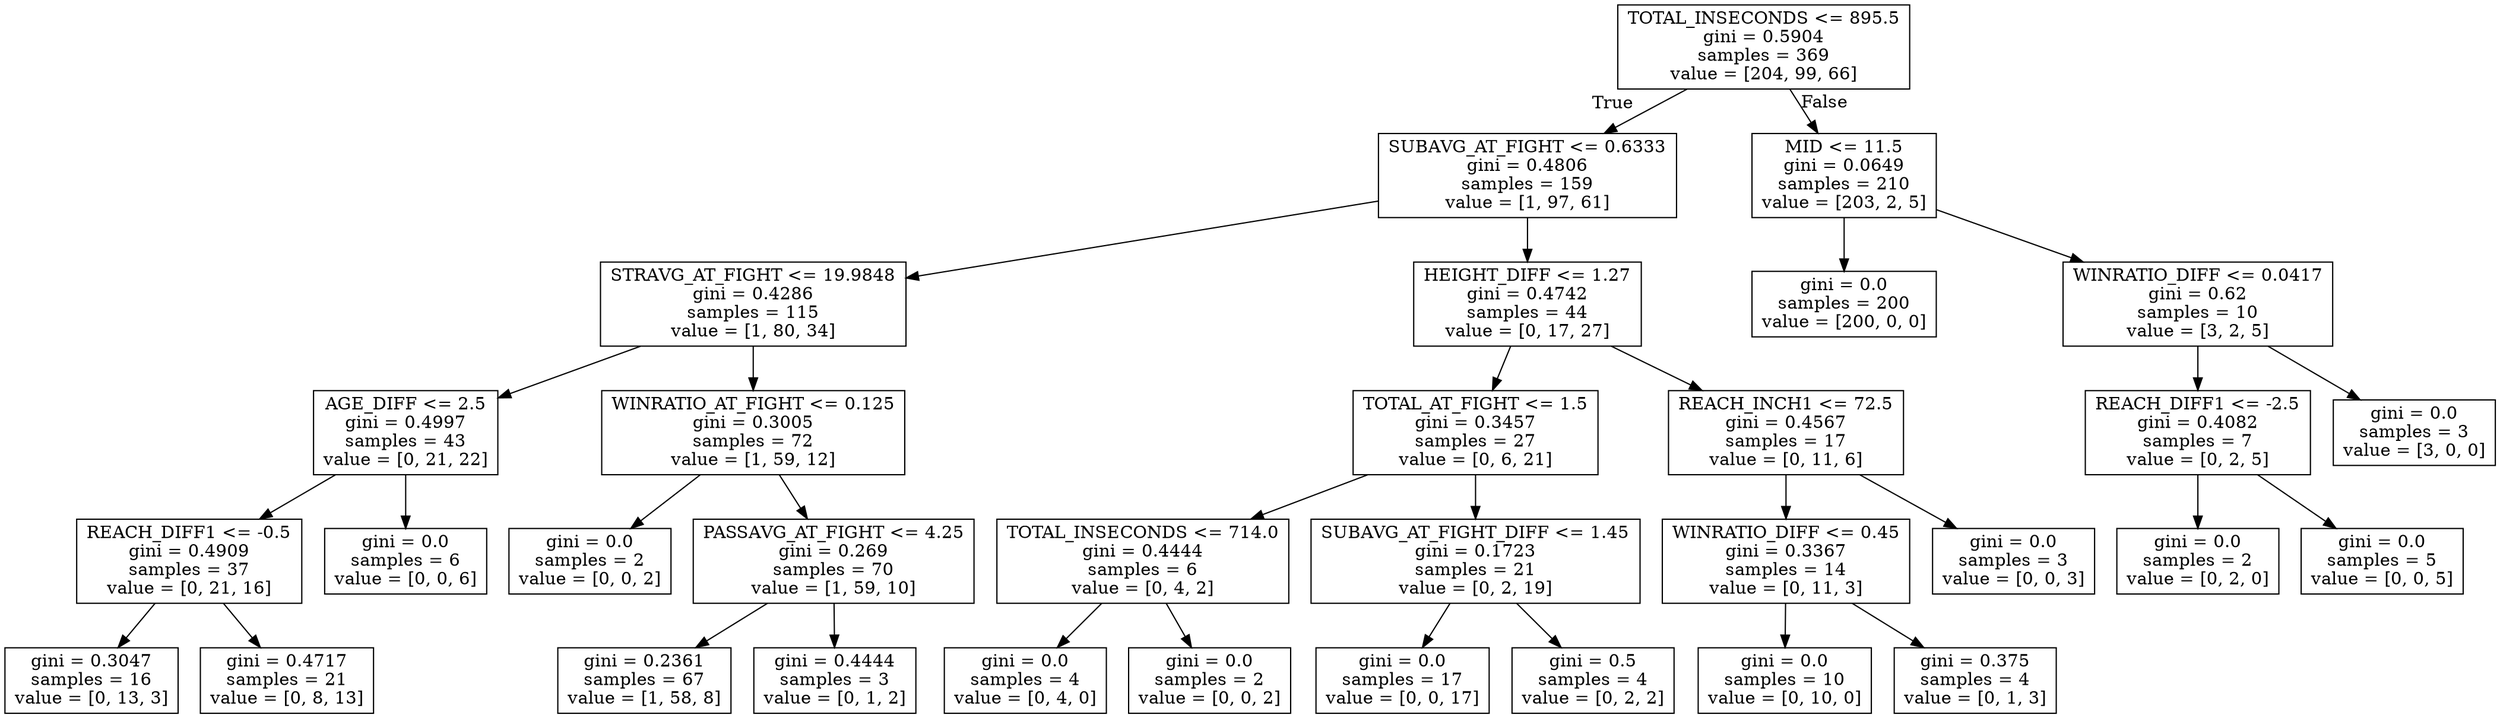 digraph Tree {
node [shape=box] ;
0 [label="TOTAL_INSECONDS <= 895.5\ngini = 0.5904\nsamples = 369\nvalue = [204, 99, 66]"] ;
1 [label="SUBAVG_AT_FIGHT <= 0.6333\ngini = 0.4806\nsamples = 159\nvalue = [1, 97, 61]"] ;
0 -> 1 [labeldistance=2.5, labelangle=45, headlabel="True"] ;
2 [label="STRAVG_AT_FIGHT <= 19.9848\ngini = 0.4286\nsamples = 115\nvalue = [1, 80, 34]"] ;
1 -> 2 ;
3 [label="AGE_DIFF <= 2.5\ngini = 0.4997\nsamples = 43\nvalue = [0, 21, 22]"] ;
2 -> 3 ;
4 [label="REACH_DIFF1 <= -0.5\ngini = 0.4909\nsamples = 37\nvalue = [0, 21, 16]"] ;
3 -> 4 ;
5 [label="gini = 0.3047\nsamples = 16\nvalue = [0, 13, 3]"] ;
4 -> 5 ;
6 [label="gini = 0.4717\nsamples = 21\nvalue = [0, 8, 13]"] ;
4 -> 6 ;
7 [label="gini = 0.0\nsamples = 6\nvalue = [0, 0, 6]"] ;
3 -> 7 ;
8 [label="WINRATIO_AT_FIGHT <= 0.125\ngini = 0.3005\nsamples = 72\nvalue = [1, 59, 12]"] ;
2 -> 8 ;
9 [label="gini = 0.0\nsamples = 2\nvalue = [0, 0, 2]"] ;
8 -> 9 ;
10 [label="PASSAVG_AT_FIGHT <= 4.25\ngini = 0.269\nsamples = 70\nvalue = [1, 59, 10]"] ;
8 -> 10 ;
11 [label="gini = 0.2361\nsamples = 67\nvalue = [1, 58, 8]"] ;
10 -> 11 ;
12 [label="gini = 0.4444\nsamples = 3\nvalue = [0, 1, 2]"] ;
10 -> 12 ;
13 [label="HEIGHT_DIFF <= 1.27\ngini = 0.4742\nsamples = 44\nvalue = [0, 17, 27]"] ;
1 -> 13 ;
14 [label="TOTAL_AT_FIGHT <= 1.5\ngini = 0.3457\nsamples = 27\nvalue = [0, 6, 21]"] ;
13 -> 14 ;
15 [label="TOTAL_INSECONDS <= 714.0\ngini = 0.4444\nsamples = 6\nvalue = [0, 4, 2]"] ;
14 -> 15 ;
16 [label="gini = 0.0\nsamples = 4\nvalue = [0, 4, 0]"] ;
15 -> 16 ;
17 [label="gini = 0.0\nsamples = 2\nvalue = [0, 0, 2]"] ;
15 -> 17 ;
18 [label="SUBAVG_AT_FIGHT_DIFF <= 1.45\ngini = 0.1723\nsamples = 21\nvalue = [0, 2, 19]"] ;
14 -> 18 ;
19 [label="gini = 0.0\nsamples = 17\nvalue = [0, 0, 17]"] ;
18 -> 19 ;
20 [label="gini = 0.5\nsamples = 4\nvalue = [0, 2, 2]"] ;
18 -> 20 ;
21 [label="REACH_INCH1 <= 72.5\ngini = 0.4567\nsamples = 17\nvalue = [0, 11, 6]"] ;
13 -> 21 ;
22 [label="WINRATIO_DIFF <= 0.45\ngini = 0.3367\nsamples = 14\nvalue = [0, 11, 3]"] ;
21 -> 22 ;
23 [label="gini = 0.0\nsamples = 10\nvalue = [0, 10, 0]"] ;
22 -> 23 ;
24 [label="gini = 0.375\nsamples = 4\nvalue = [0, 1, 3]"] ;
22 -> 24 ;
25 [label="gini = 0.0\nsamples = 3\nvalue = [0, 0, 3]"] ;
21 -> 25 ;
26 [label="MID <= 11.5\ngini = 0.0649\nsamples = 210\nvalue = [203, 2, 5]"] ;
0 -> 26 [labeldistance=2.5, labelangle=-45, headlabel="False"] ;
27 [label="gini = 0.0\nsamples = 200\nvalue = [200, 0, 0]"] ;
26 -> 27 ;
28 [label="WINRATIO_DIFF <= 0.0417\ngini = 0.62\nsamples = 10\nvalue = [3, 2, 5]"] ;
26 -> 28 ;
29 [label="REACH_DIFF1 <= -2.5\ngini = 0.4082\nsamples = 7\nvalue = [0, 2, 5]"] ;
28 -> 29 ;
30 [label="gini = 0.0\nsamples = 2\nvalue = [0, 2, 0]"] ;
29 -> 30 ;
31 [label="gini = 0.0\nsamples = 5\nvalue = [0, 0, 5]"] ;
29 -> 31 ;
32 [label="gini = 0.0\nsamples = 3\nvalue = [3, 0, 0]"] ;
28 -> 32 ;
}